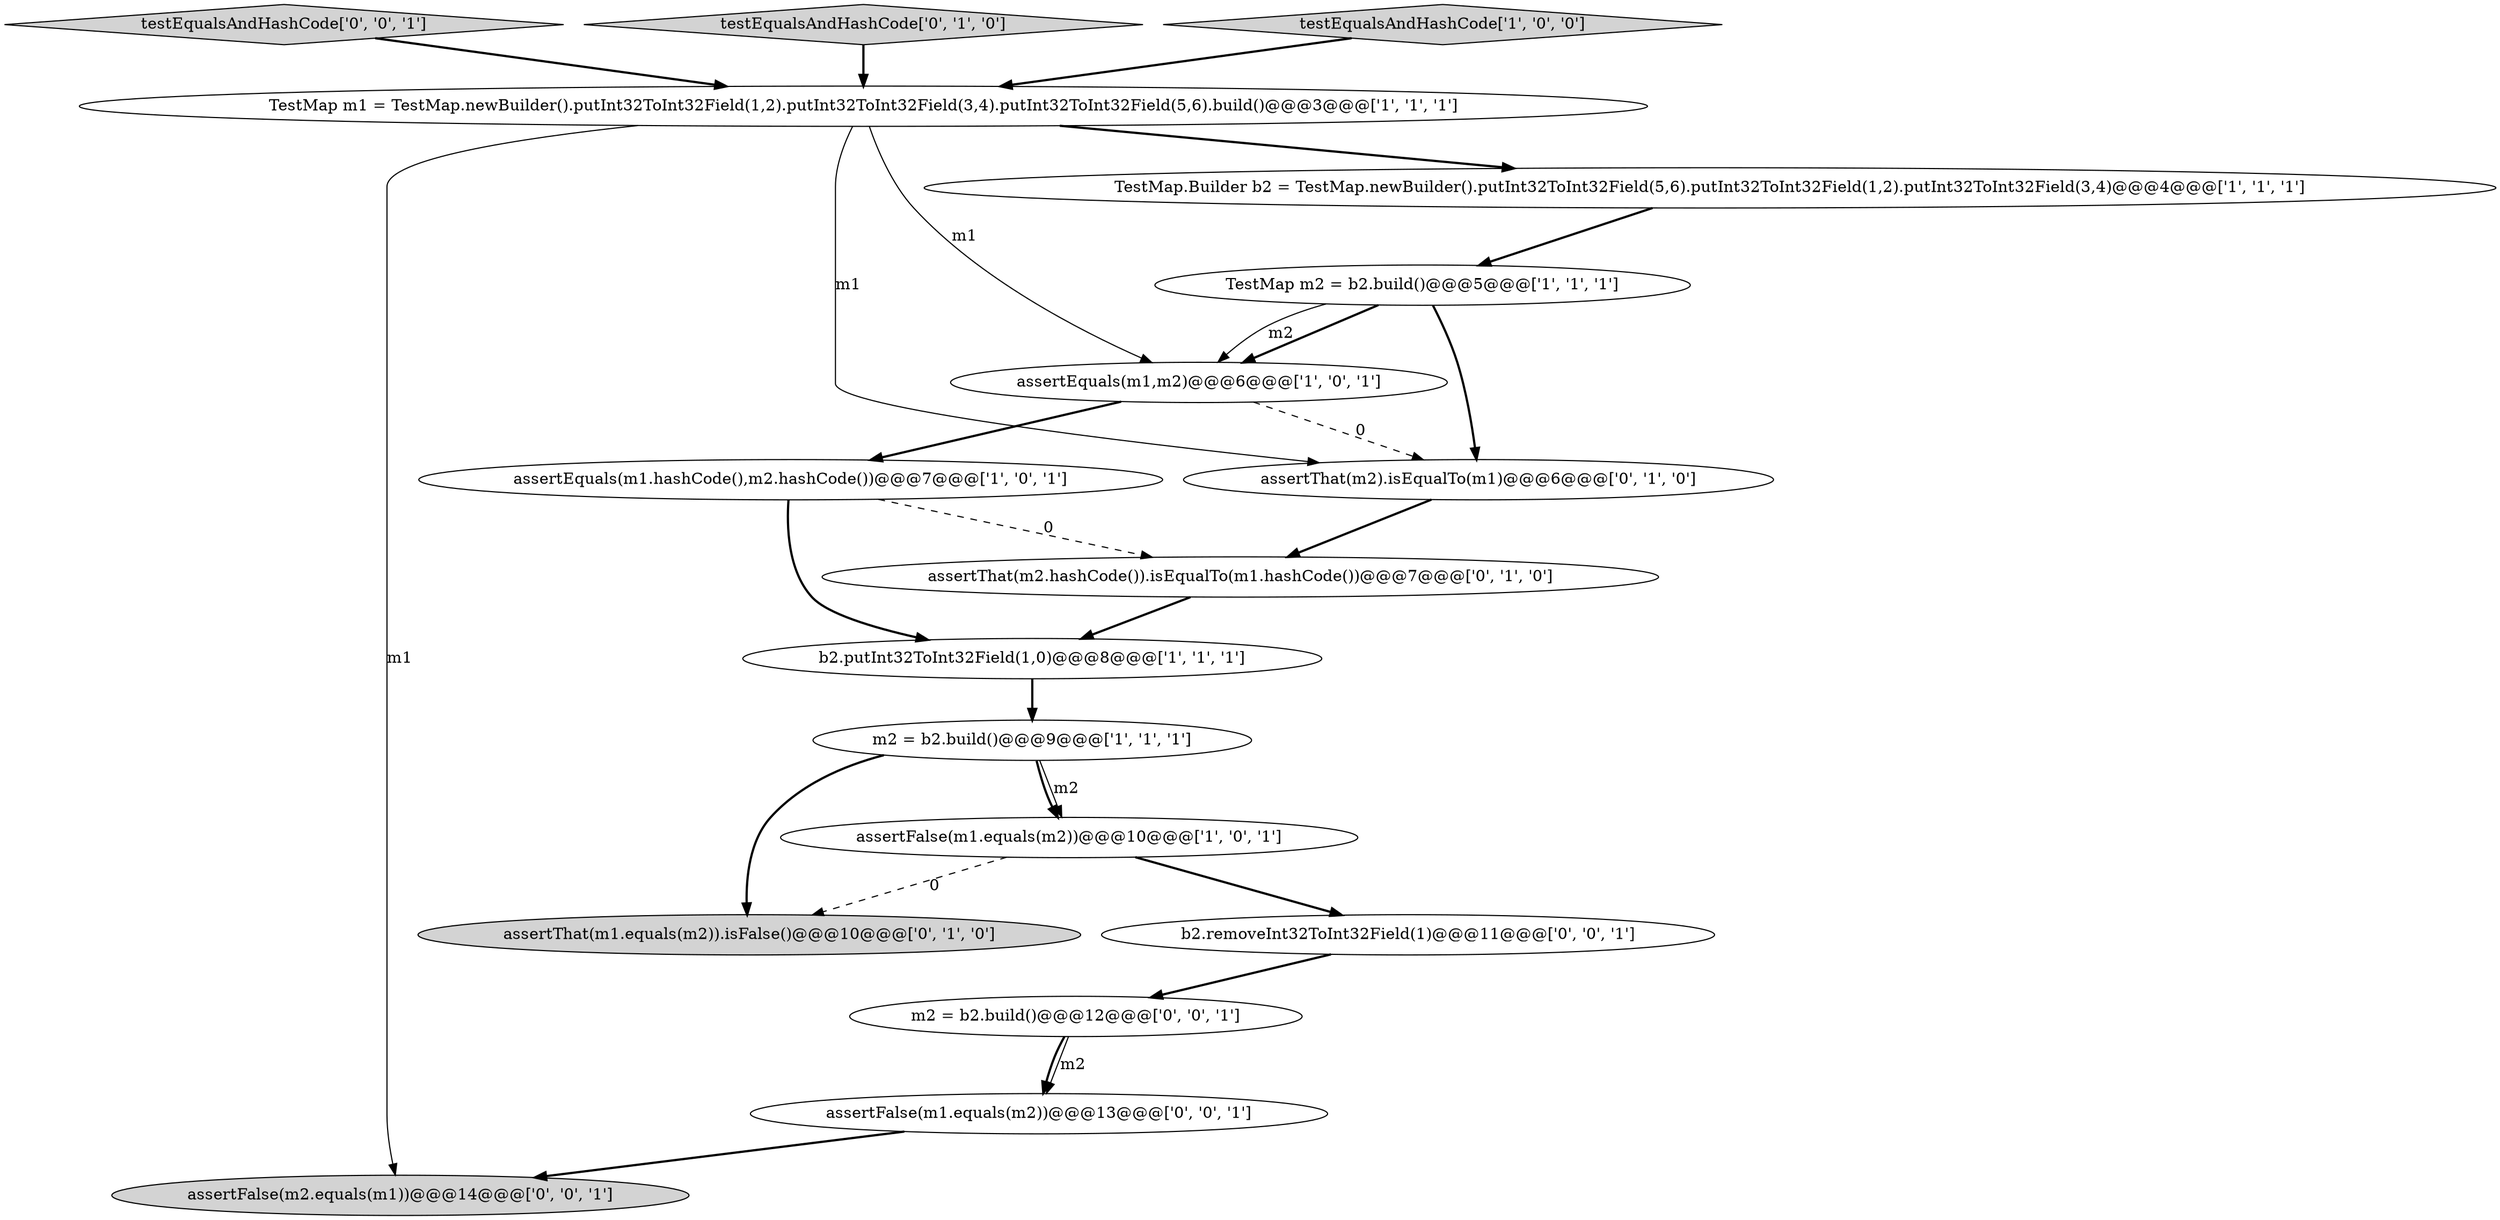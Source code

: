 digraph {
17 [style = filled, label = "testEqualsAndHashCode['0', '0', '1']", fillcolor = lightgray, shape = diamond image = "AAA0AAABBB3BBB"];
3 [style = filled, label = "TestMap m1 = TestMap.newBuilder().putInt32ToInt32Field(1,2).putInt32ToInt32Field(3,4).putInt32ToInt32Field(5,6).build()@@@3@@@['1', '1', '1']", fillcolor = white, shape = ellipse image = "AAA0AAABBB1BBB"];
5 [style = filled, label = "assertFalse(m1.equals(m2))@@@10@@@['1', '0', '1']", fillcolor = white, shape = ellipse image = "AAA0AAABBB1BBB"];
2 [style = filled, label = "m2 = b2.build()@@@9@@@['1', '1', '1']", fillcolor = white, shape = ellipse image = "AAA0AAABBB1BBB"];
4 [style = filled, label = "assertEquals(m1.hashCode(),m2.hashCode())@@@7@@@['1', '0', '1']", fillcolor = white, shape = ellipse image = "AAA0AAABBB1BBB"];
0 [style = filled, label = "b2.putInt32ToInt32Field(1,0)@@@8@@@['1', '1', '1']", fillcolor = white, shape = ellipse image = "AAA0AAABBB1BBB"];
13 [style = filled, label = "b2.removeInt32ToInt32Field(1)@@@11@@@['0', '0', '1']", fillcolor = white, shape = ellipse image = "AAA0AAABBB3BBB"];
14 [style = filled, label = "m2 = b2.build()@@@12@@@['0', '0', '1']", fillcolor = white, shape = ellipse image = "AAA0AAABBB3BBB"];
9 [style = filled, label = "assertThat(m1.equals(m2)).isFalse()@@@10@@@['0', '1', '0']", fillcolor = lightgray, shape = ellipse image = "AAA1AAABBB2BBB"];
10 [style = filled, label = "testEqualsAndHashCode['0', '1', '0']", fillcolor = lightgray, shape = diamond image = "AAA0AAABBB2BBB"];
16 [style = filled, label = "assertFalse(m1.equals(m2))@@@13@@@['0', '0', '1']", fillcolor = white, shape = ellipse image = "AAA0AAABBB3BBB"];
7 [style = filled, label = "TestMap m2 = b2.build()@@@5@@@['1', '1', '1']", fillcolor = white, shape = ellipse image = "AAA0AAABBB1BBB"];
11 [style = filled, label = "assertThat(m2).isEqualTo(m1)@@@6@@@['0', '1', '0']", fillcolor = white, shape = ellipse image = "AAA1AAABBB2BBB"];
6 [style = filled, label = "testEqualsAndHashCode['1', '0', '0']", fillcolor = lightgray, shape = diamond image = "AAA0AAABBB1BBB"];
12 [style = filled, label = "assertThat(m2.hashCode()).isEqualTo(m1.hashCode())@@@7@@@['0', '1', '0']", fillcolor = white, shape = ellipse image = "AAA1AAABBB2BBB"];
8 [style = filled, label = "assertEquals(m1,m2)@@@6@@@['1', '0', '1']", fillcolor = white, shape = ellipse image = "AAA0AAABBB1BBB"];
15 [style = filled, label = "assertFalse(m2.equals(m1))@@@14@@@['0', '0', '1']", fillcolor = lightgray, shape = ellipse image = "AAA0AAABBB3BBB"];
1 [style = filled, label = "TestMap.Builder b2 = TestMap.newBuilder().putInt32ToInt32Field(5,6).putInt32ToInt32Field(1,2).putInt32ToInt32Field(3,4)@@@4@@@['1', '1', '1']", fillcolor = white, shape = ellipse image = "AAA0AAABBB1BBB"];
12->0 [style = bold, label=""];
8->11 [style = dashed, label="0"];
7->8 [style = bold, label=""];
11->12 [style = bold, label=""];
4->12 [style = dashed, label="0"];
14->16 [style = bold, label=""];
8->4 [style = bold, label=""];
3->15 [style = solid, label="m1"];
2->5 [style = bold, label=""];
16->15 [style = bold, label=""];
17->3 [style = bold, label=""];
7->11 [style = bold, label=""];
10->3 [style = bold, label=""];
5->13 [style = bold, label=""];
3->1 [style = bold, label=""];
3->8 [style = solid, label="m1"];
2->9 [style = bold, label=""];
7->8 [style = solid, label="m2"];
6->3 [style = bold, label=""];
2->5 [style = solid, label="m2"];
1->7 [style = bold, label=""];
0->2 [style = bold, label=""];
13->14 [style = bold, label=""];
3->11 [style = solid, label="m1"];
5->9 [style = dashed, label="0"];
4->0 [style = bold, label=""];
14->16 [style = solid, label="m2"];
}
